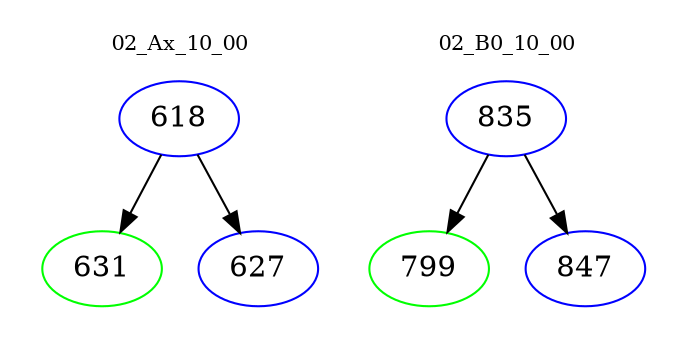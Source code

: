 digraph{
subgraph cluster_0 {
color = white
label = "02_Ax_10_00";
fontsize=10;
T0_618 [label="618", color="blue"]
T0_618 -> T0_631 [color="black"]
T0_631 [label="631", color="green"]
T0_618 -> T0_627 [color="black"]
T0_627 [label="627", color="blue"]
}
subgraph cluster_1 {
color = white
label = "02_B0_10_00";
fontsize=10;
T1_835 [label="835", color="blue"]
T1_835 -> T1_799 [color="black"]
T1_799 [label="799", color="green"]
T1_835 -> T1_847 [color="black"]
T1_847 [label="847", color="blue"]
}
}
